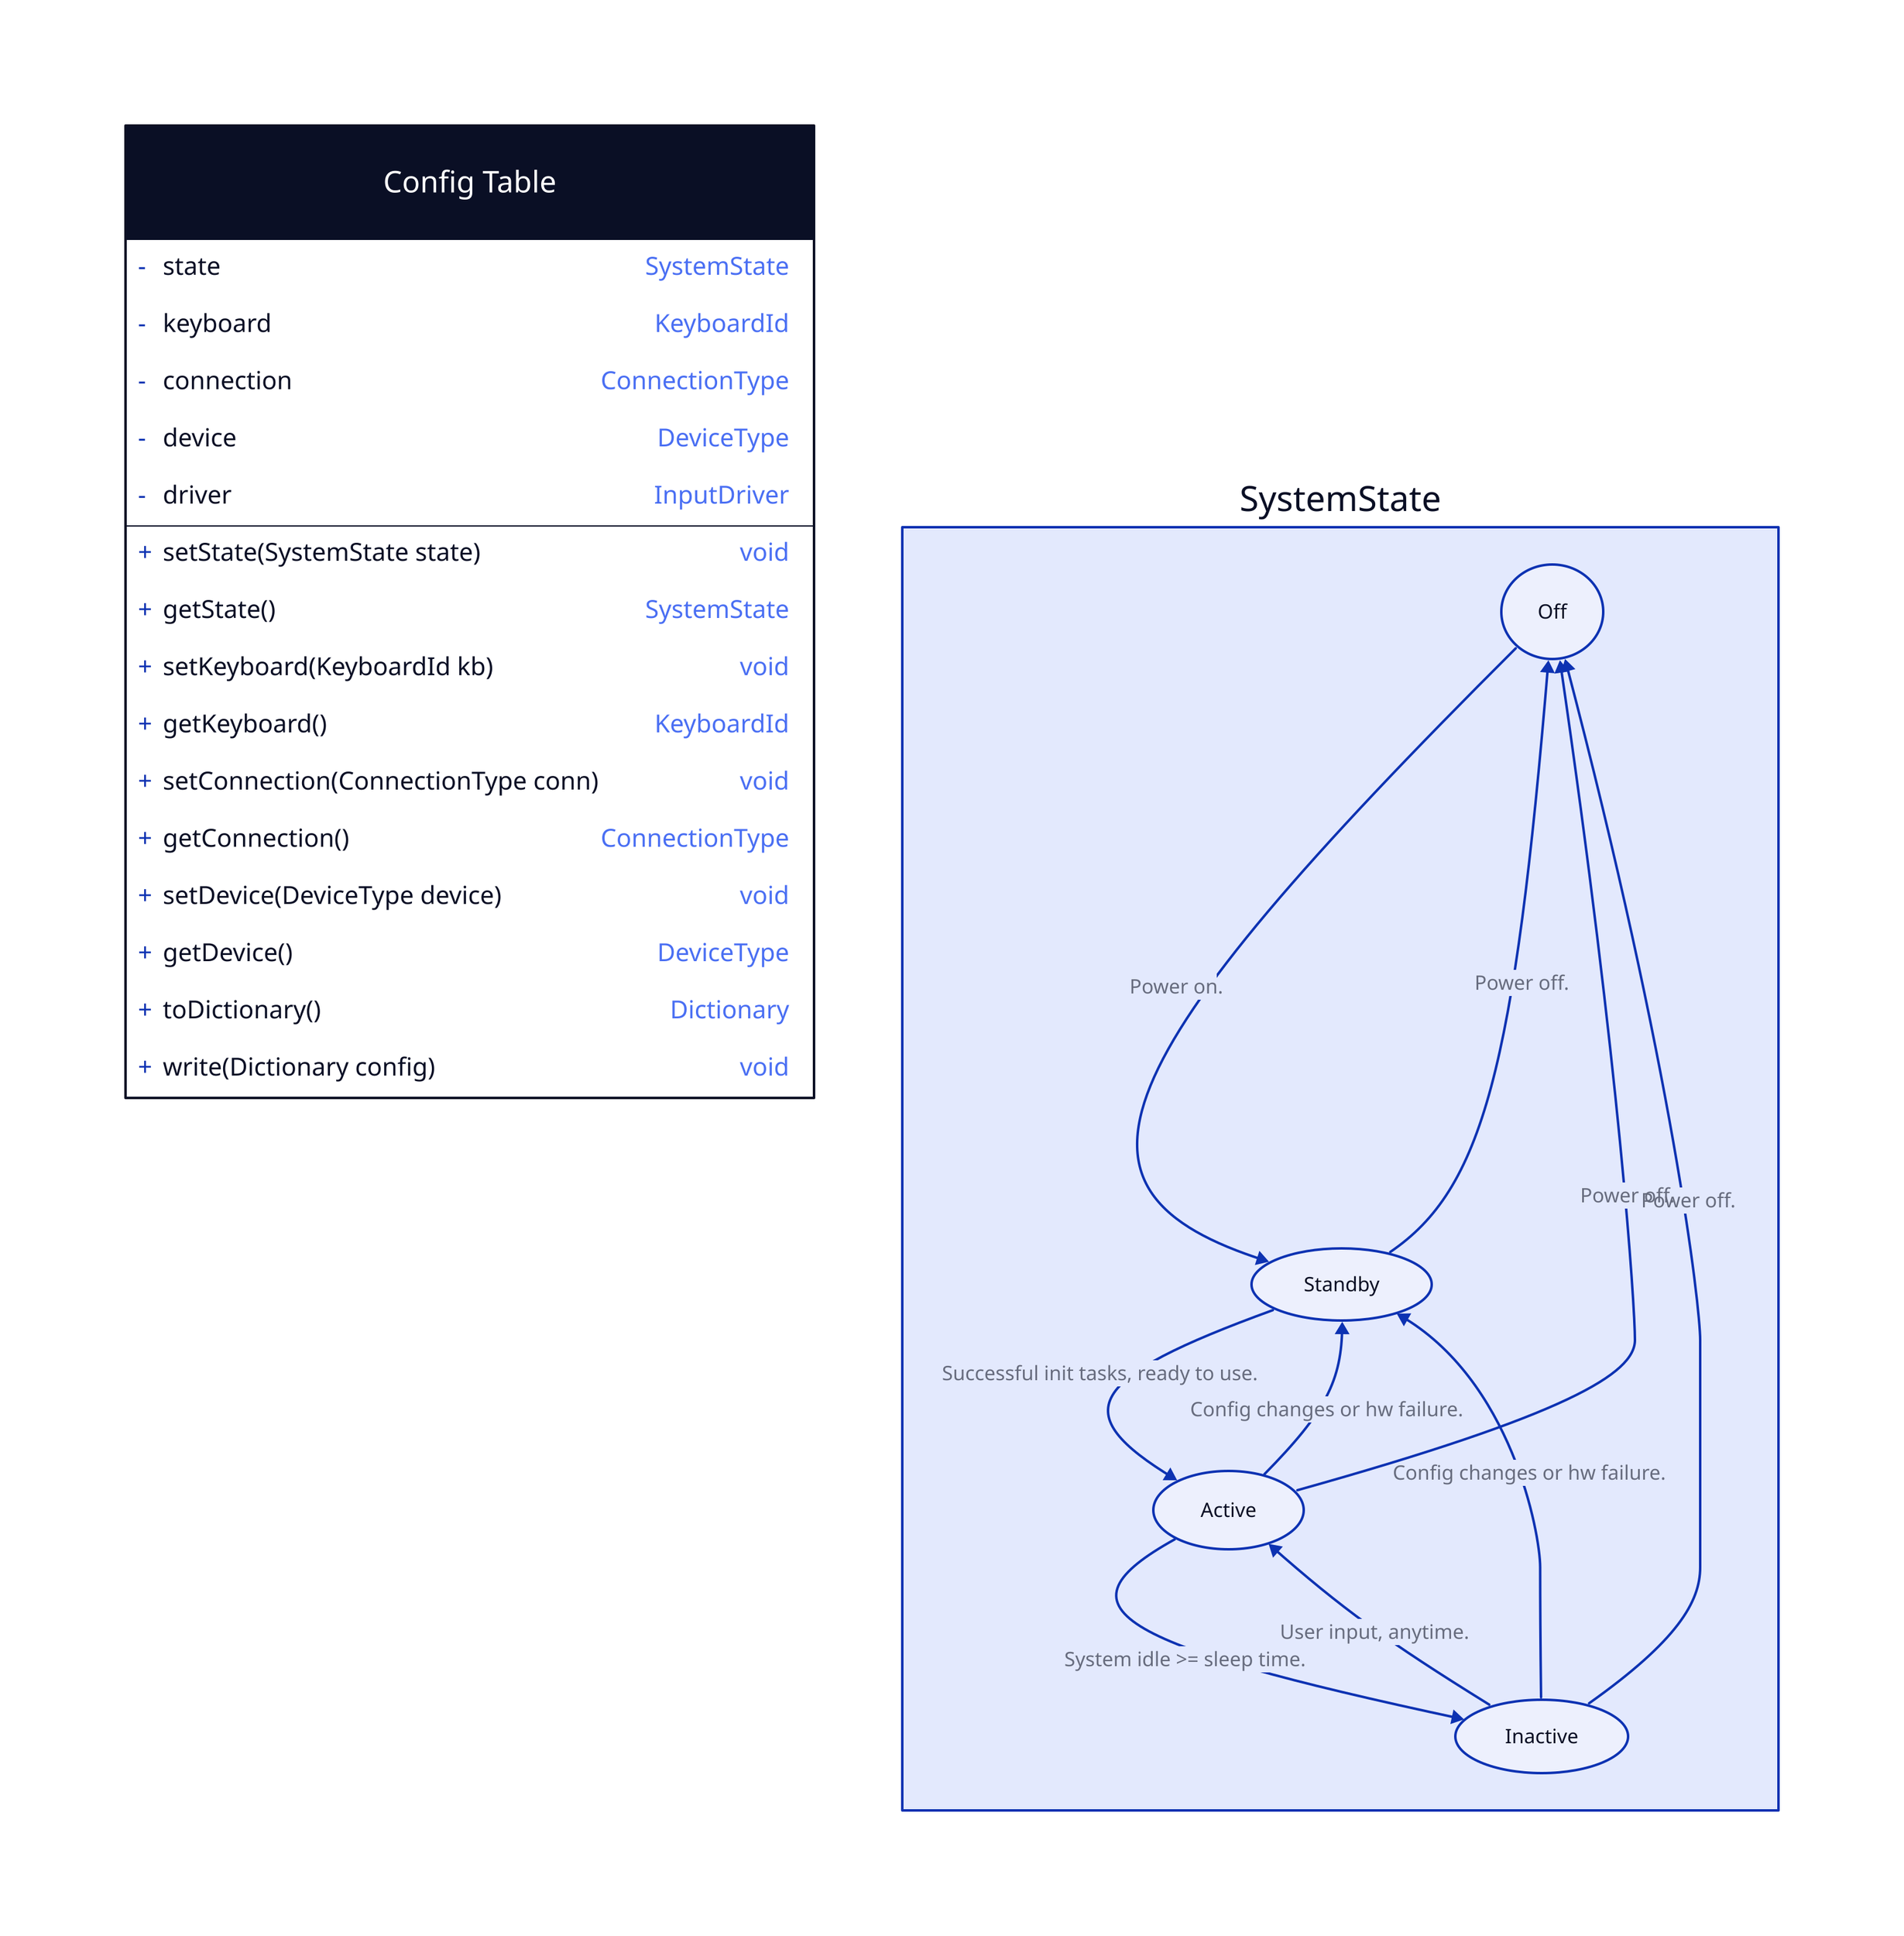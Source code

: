 Config Table : {
    shape: class

    - state : "SystemState"
    - keyboard : "KeyboardId"
    - connection : "ConnectionType"
    - device : "DeviceType"
    - driver: "InputDriver"

    setState(SystemState state)
    getState() : "SystemState"

    setKeyboard(KeyboardId kb)
    getKeyboard() : "KeyboardId"

    setConnection(ConnectionType conn)
    getConnection() : "ConnectionType"

    setDevice(DeviceType device)
    getDevice() : "DeviceType"

    toDictionary() : Dictionary
    write(Dictionary config)
}

SystemState : {

    # State defs w/ shapes
    Off.shape : oval
    Standby.shape : oval
    Inactive.shape : oval
    Active.shape : oval

    Off -> Standby : Power on.

    Standby -> Off : Power off.
    Standby -> Active : Successful init tasks, ready to use.


    Inactive -> Off : Power off.
    Inactive -> Standby : Config changes or hw failure.
    Inactive -> Active : User input, anytime.
    
    Active -> Off : Power off.
    Active -> Standby : Config changes or hw failure.
    Active -> Inactive : System idle >= sleep time.

}